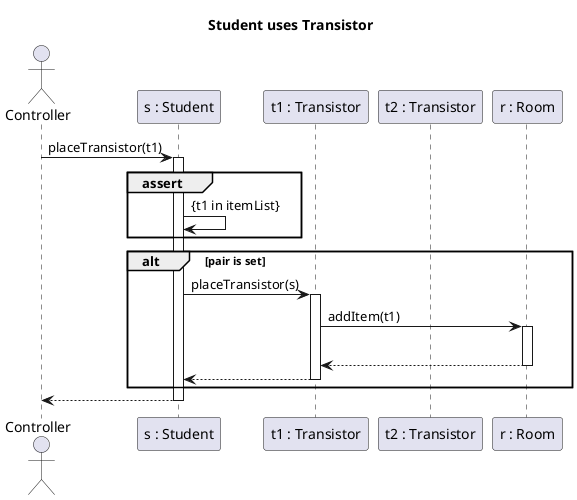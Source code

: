 @startuml
title Student uses Transistor

actor Controller as c order 10
participant "t1 : Transistor" as Transistor order 30
participant "s : Student" as Student order 20
participant "t2 : Transistor" as Transistor2 order 40
participant "r : Room" as Room order 50

c -> Student : placeTransistor(t1)
activate Student

    group assert
        Student -> Student : {t1 in itemList}
    end

    alt pair is set

        Student -> Transistor : placeTransistor(s)
        activate Transistor
            

                Transistor -> Room: addItem(t1)

                    activate Room
                        ' Room -> Room: Move(s)

                    |||
                    Transistor <-- Room
                    deactivate Room


            

            Student <-- Transistor
        deactivate Transistor
    end


    c <-- Student 
deactivate Student




@enduml